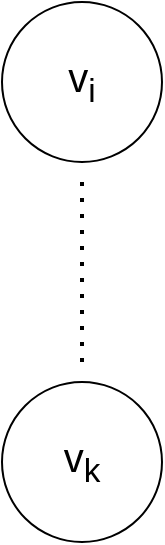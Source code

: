 <mxfile version="28.0.6">
  <diagram name="Pagina-1" id="ztOF_XK8uLvyLNqtx-sG">
    <mxGraphModel dx="1134" dy="1025" grid="1" gridSize="10" guides="1" tooltips="1" connect="1" arrows="1" fold="1" page="1" pageScale="1" pageWidth="850" pageHeight="1100" math="0" shadow="0">
      <root>
        <mxCell id="0" />
        <mxCell id="1" parent="0" />
        <mxCell id="TYrLCPMJrX0rA2hv0LJ_-1" value="v&lt;sub&gt;i&lt;/sub&gt;" style="ellipse;whiteSpace=wrap;html=1;aspect=fixed;fontSize=20;" vertex="1" parent="1">
          <mxGeometry x="110" y="250" width="80" height="80" as="geometry" />
        </mxCell>
        <mxCell id="TYrLCPMJrX0rA2hv0LJ_-2" value="v&lt;sub&gt;k&lt;/sub&gt;" style="ellipse;whiteSpace=wrap;html=1;aspect=fixed;fontSize=20;" vertex="1" parent="1">
          <mxGeometry x="110" y="440" width="80" height="80" as="geometry" />
        </mxCell>
        <mxCell id="TYrLCPMJrX0rA2hv0LJ_-3" value="" style="endArrow=none;dashed=1;html=1;dashPattern=1 3;strokeWidth=2;rounded=0;" edge="1" parent="1">
          <mxGeometry width="50" height="50" relative="1" as="geometry">
            <mxPoint x="150" y="430" as="sourcePoint" />
            <mxPoint x="150" y="340" as="targetPoint" />
          </mxGeometry>
        </mxCell>
      </root>
    </mxGraphModel>
  </diagram>
</mxfile>
